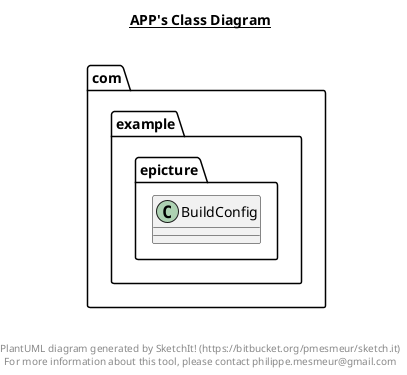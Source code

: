 @startuml

title __APP's Class Diagram__\n

  namespace com.example.epicture {
    class com.example.epicture.BuildConfig {
    }
  }
  



right footer


PlantUML diagram generated by SketchIt! (https://bitbucket.org/pmesmeur/sketch.it)
For more information about this tool, please contact philippe.mesmeur@gmail.com
endfooter

@enduml
